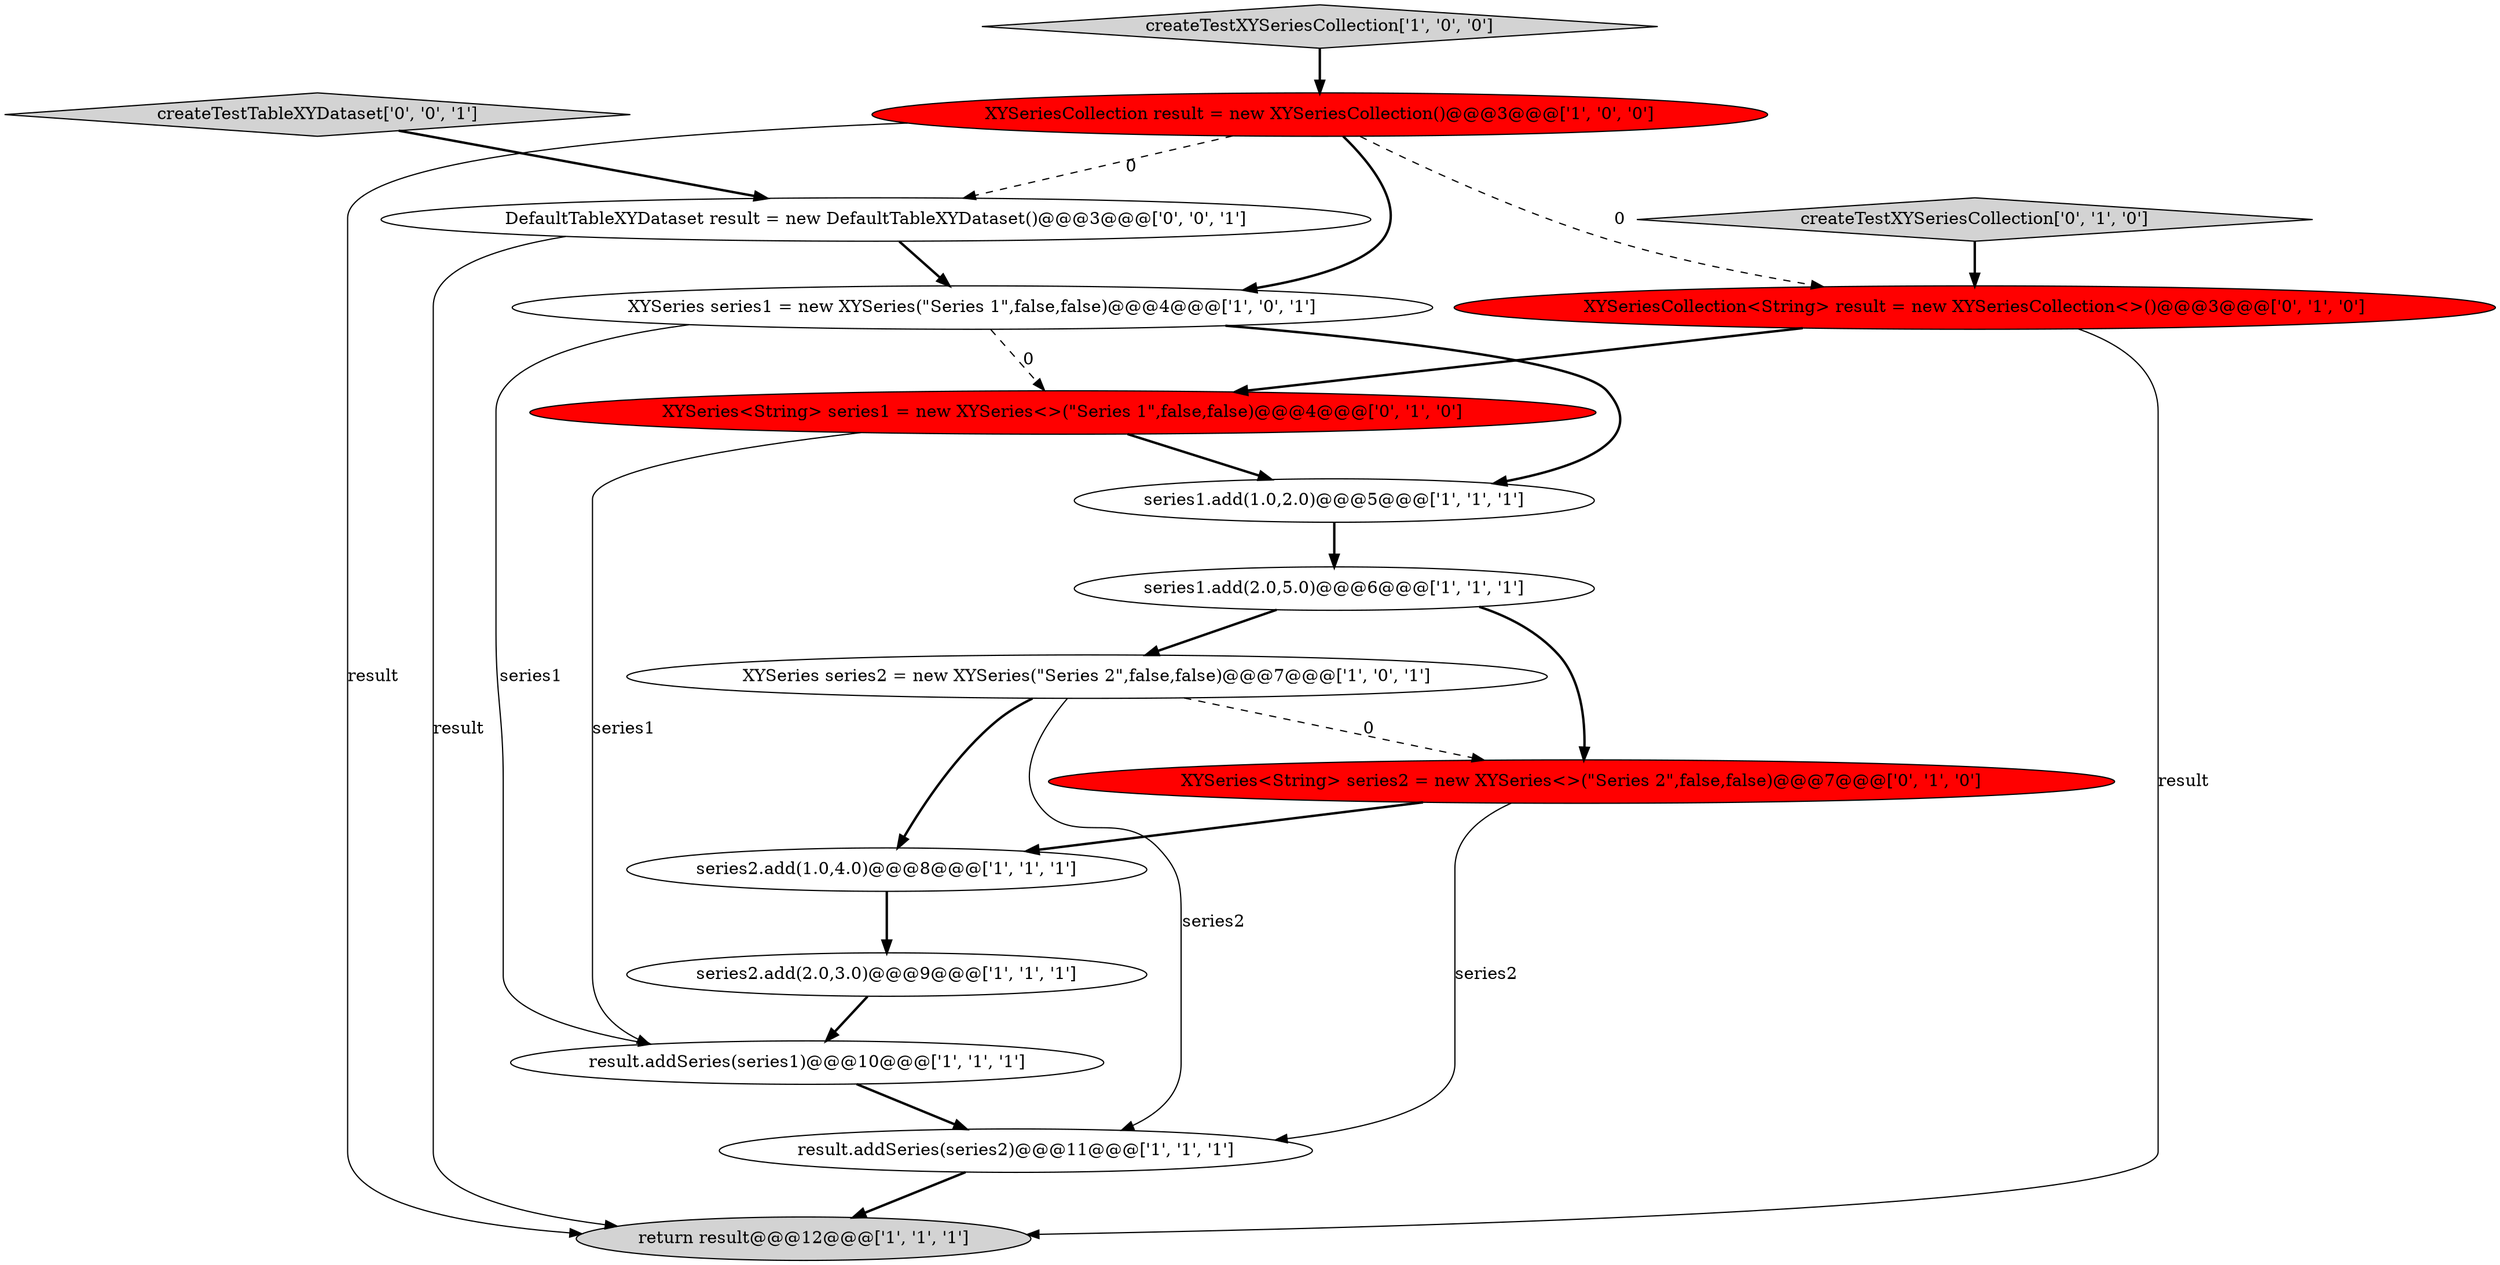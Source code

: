 digraph {
1 [style = filled, label = "series1.add(1.0,2.0)@@@5@@@['1', '1', '1']", fillcolor = white, shape = ellipse image = "AAA0AAABBB1BBB"];
5 [style = filled, label = "series2.add(1.0,4.0)@@@8@@@['1', '1', '1']", fillcolor = white, shape = ellipse image = "AAA0AAABBB1BBB"];
7 [style = filled, label = "createTestXYSeriesCollection['1', '0', '0']", fillcolor = lightgray, shape = diamond image = "AAA0AAABBB1BBB"];
15 [style = filled, label = "createTestTableXYDataset['0', '0', '1']", fillcolor = lightgray, shape = diamond image = "AAA0AAABBB3BBB"];
10 [style = filled, label = "series1.add(2.0,5.0)@@@6@@@['1', '1', '1']", fillcolor = white, shape = ellipse image = "AAA0AAABBB1BBB"];
6 [style = filled, label = "return result@@@12@@@['1', '1', '1']", fillcolor = lightgray, shape = ellipse image = "AAA0AAABBB1BBB"];
0 [style = filled, label = "XYSeries series1 = new XYSeries(\"Series 1\",false,false)@@@4@@@['1', '0', '1']", fillcolor = white, shape = ellipse image = "AAA0AAABBB1BBB"];
11 [style = filled, label = "XYSeriesCollection<String> result = new XYSeriesCollection<>()@@@3@@@['0', '1', '0']", fillcolor = red, shape = ellipse image = "AAA1AAABBB2BBB"];
14 [style = filled, label = "XYSeries<String> series2 = new XYSeries<>(\"Series 2\",false,false)@@@7@@@['0', '1', '0']", fillcolor = red, shape = ellipse image = "AAA1AAABBB2BBB"];
12 [style = filled, label = "XYSeries<String> series1 = new XYSeries<>(\"Series 1\",false,false)@@@4@@@['0', '1', '0']", fillcolor = red, shape = ellipse image = "AAA1AAABBB2BBB"];
3 [style = filled, label = "result.addSeries(series1)@@@10@@@['1', '1', '1']", fillcolor = white, shape = ellipse image = "AAA0AAABBB1BBB"];
9 [style = filled, label = "series2.add(2.0,3.0)@@@9@@@['1', '1', '1']", fillcolor = white, shape = ellipse image = "AAA0AAABBB1BBB"];
4 [style = filled, label = "XYSeriesCollection result = new XYSeriesCollection()@@@3@@@['1', '0', '0']", fillcolor = red, shape = ellipse image = "AAA1AAABBB1BBB"];
8 [style = filled, label = "result.addSeries(series2)@@@11@@@['1', '1', '1']", fillcolor = white, shape = ellipse image = "AAA0AAABBB1BBB"];
13 [style = filled, label = "createTestXYSeriesCollection['0', '1', '0']", fillcolor = lightgray, shape = diamond image = "AAA0AAABBB2BBB"];
16 [style = filled, label = "DefaultTableXYDataset result = new DefaultTableXYDataset()@@@3@@@['0', '0', '1']", fillcolor = white, shape = ellipse image = "AAA0AAABBB3BBB"];
2 [style = filled, label = "XYSeries series2 = new XYSeries(\"Series 2\",false,false)@@@7@@@['1', '0', '1']", fillcolor = white, shape = ellipse image = "AAA0AAABBB1BBB"];
16->0 [style = bold, label=""];
16->6 [style = solid, label="result"];
4->16 [style = dashed, label="0"];
5->9 [style = bold, label=""];
10->14 [style = bold, label=""];
0->3 [style = solid, label="series1"];
8->6 [style = bold, label=""];
11->12 [style = bold, label=""];
7->4 [style = bold, label=""];
0->12 [style = dashed, label="0"];
15->16 [style = bold, label=""];
12->1 [style = bold, label=""];
13->11 [style = bold, label=""];
11->6 [style = solid, label="result"];
4->0 [style = bold, label=""];
2->8 [style = solid, label="series2"];
2->14 [style = dashed, label="0"];
14->8 [style = solid, label="series2"];
0->1 [style = bold, label=""];
3->8 [style = bold, label=""];
9->3 [style = bold, label=""];
10->2 [style = bold, label=""];
4->6 [style = solid, label="result"];
4->11 [style = dashed, label="0"];
1->10 [style = bold, label=""];
12->3 [style = solid, label="series1"];
2->5 [style = bold, label=""];
14->5 [style = bold, label=""];
}
